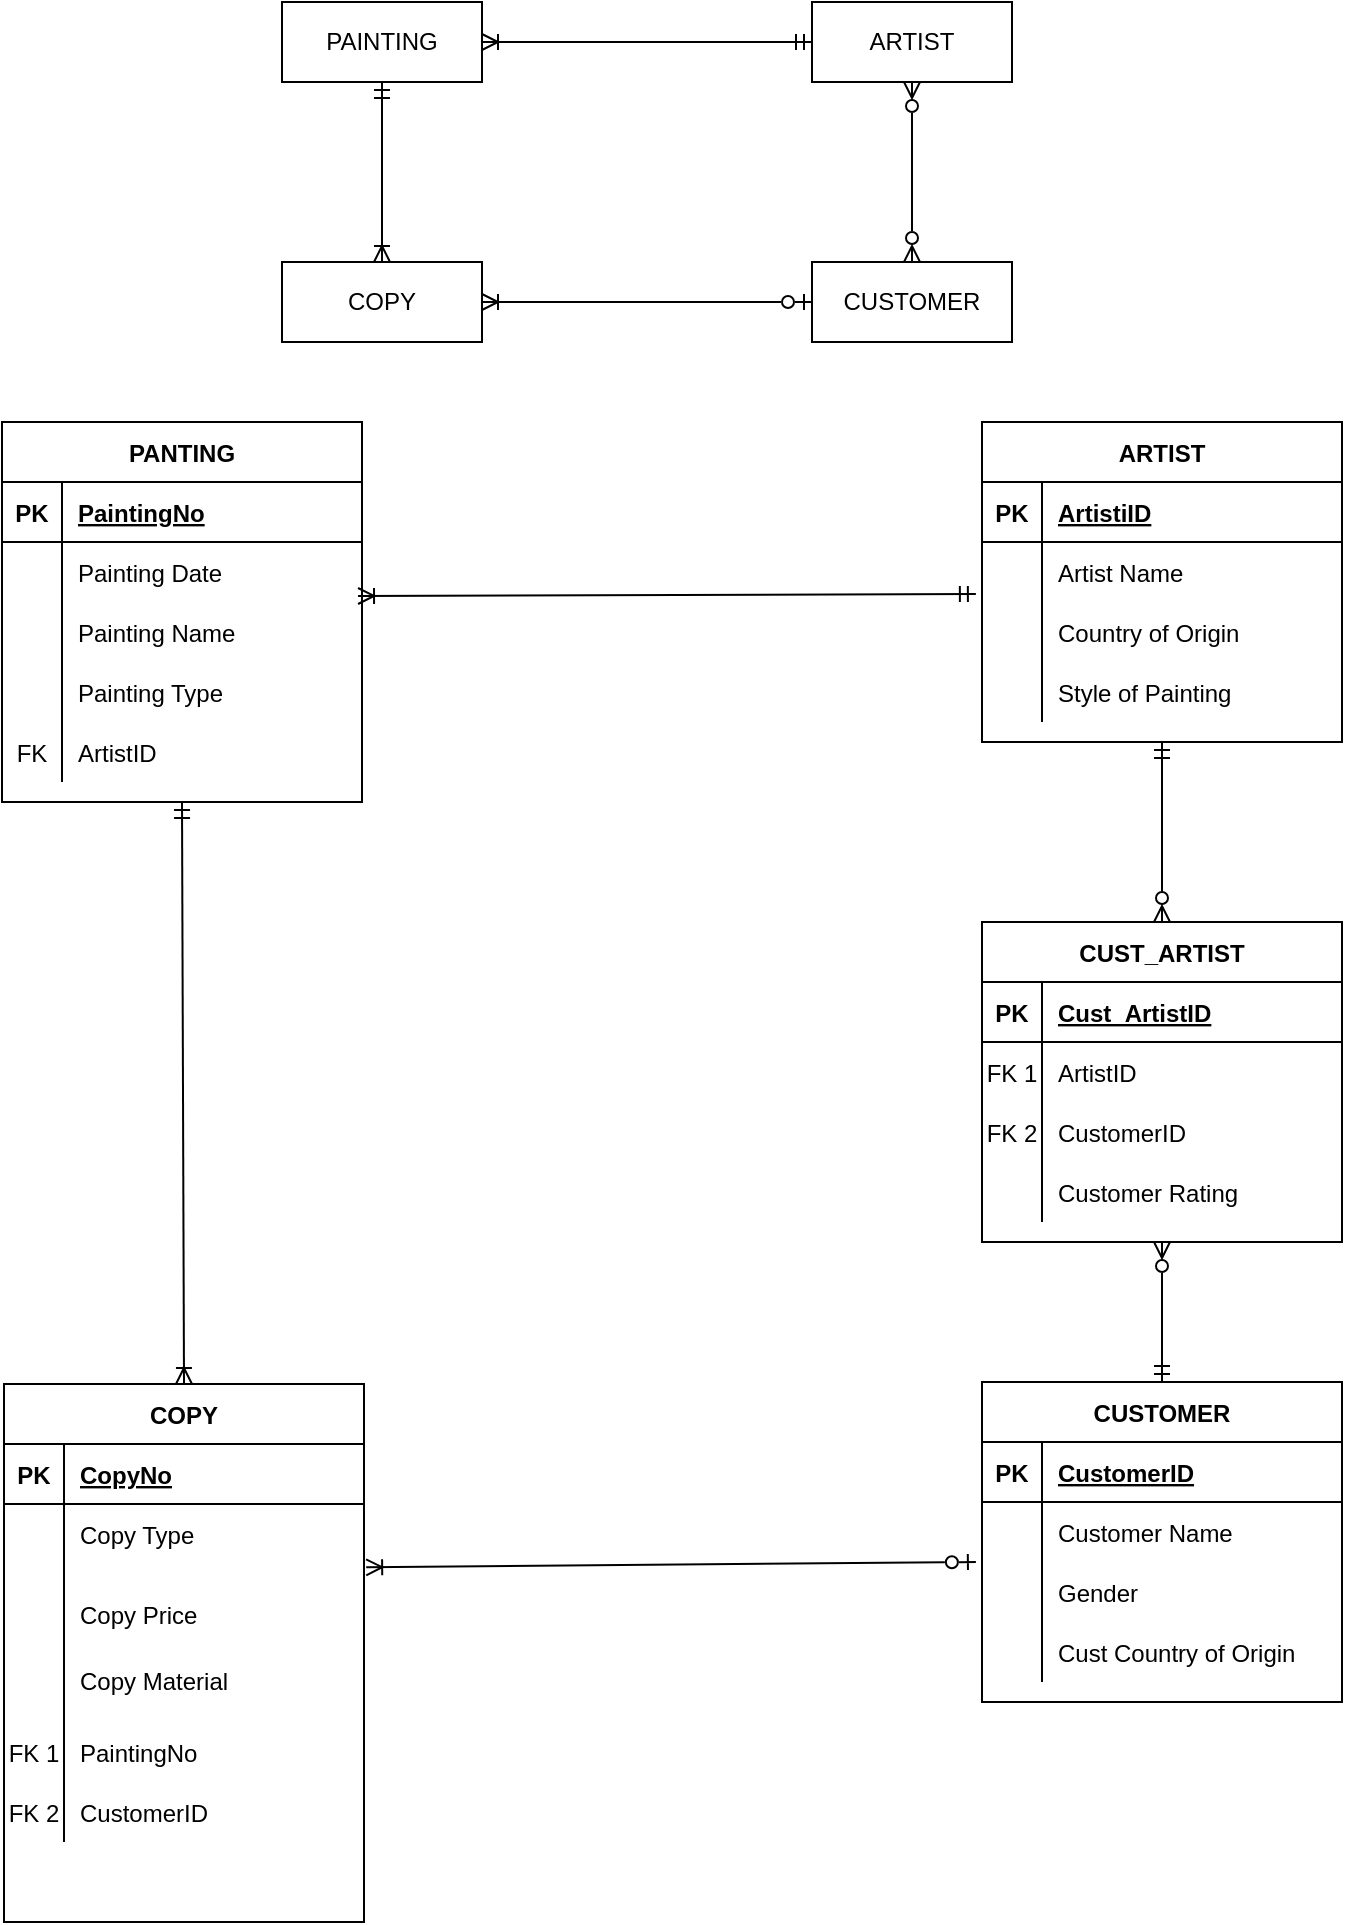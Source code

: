 <mxfile version="20.5.1" type="github">
  <diagram id="UgjrZTu-C4GXrfpV-J4F" name="Page-1">
    <mxGraphModel dx="1018" dy="602" grid="1" gridSize="10" guides="1" tooltips="1" connect="1" arrows="1" fold="1" page="1" pageScale="1" pageWidth="850" pageHeight="1100" math="0" shadow="0">
      <root>
        <mxCell id="0" />
        <mxCell id="1" parent="0" />
        <mxCell id="Kl8KlTdCueOuK2SYNCw9-1" value="PANTING" style="shape=table;startSize=30;container=1;collapsible=1;childLayout=tableLayout;fixedRows=1;rowLines=0;fontStyle=1;align=center;resizeLast=1;" parent="1" vertex="1">
          <mxGeometry x="80" y="230" width="180" height="190" as="geometry" />
        </mxCell>
        <mxCell id="Kl8KlTdCueOuK2SYNCw9-2" value="" style="shape=tableRow;horizontal=0;startSize=0;swimlaneHead=0;swimlaneBody=0;fillColor=none;collapsible=0;dropTarget=0;points=[[0,0.5],[1,0.5]];portConstraint=eastwest;top=0;left=0;right=0;bottom=1;" parent="Kl8KlTdCueOuK2SYNCw9-1" vertex="1">
          <mxGeometry y="30" width="180" height="30" as="geometry" />
        </mxCell>
        <mxCell id="Kl8KlTdCueOuK2SYNCw9-3" value="PK" style="shape=partialRectangle;connectable=0;fillColor=none;top=0;left=0;bottom=0;right=0;fontStyle=1;overflow=hidden;" parent="Kl8KlTdCueOuK2SYNCw9-2" vertex="1">
          <mxGeometry width="30" height="30" as="geometry">
            <mxRectangle width="30" height="30" as="alternateBounds" />
          </mxGeometry>
        </mxCell>
        <mxCell id="Kl8KlTdCueOuK2SYNCw9-4" value="PaintingNo" style="shape=partialRectangle;connectable=0;fillColor=none;top=0;left=0;bottom=0;right=0;align=left;spacingLeft=6;fontStyle=5;overflow=hidden;" parent="Kl8KlTdCueOuK2SYNCw9-2" vertex="1">
          <mxGeometry x="30" width="150" height="30" as="geometry">
            <mxRectangle width="150" height="30" as="alternateBounds" />
          </mxGeometry>
        </mxCell>
        <mxCell id="Kl8KlTdCueOuK2SYNCw9-5" value="" style="shape=tableRow;horizontal=0;startSize=0;swimlaneHead=0;swimlaneBody=0;fillColor=none;collapsible=0;dropTarget=0;points=[[0,0.5],[1,0.5]];portConstraint=eastwest;top=0;left=0;right=0;bottom=0;" parent="Kl8KlTdCueOuK2SYNCw9-1" vertex="1">
          <mxGeometry y="60" width="180" height="30" as="geometry" />
        </mxCell>
        <mxCell id="Kl8KlTdCueOuK2SYNCw9-6" value="" style="shape=partialRectangle;connectable=0;fillColor=none;top=0;left=0;bottom=0;right=0;editable=1;overflow=hidden;" parent="Kl8KlTdCueOuK2SYNCw9-5" vertex="1">
          <mxGeometry width="30" height="30" as="geometry">
            <mxRectangle width="30" height="30" as="alternateBounds" />
          </mxGeometry>
        </mxCell>
        <mxCell id="Kl8KlTdCueOuK2SYNCw9-7" value="Painting Date" style="shape=partialRectangle;connectable=0;fillColor=none;top=0;left=0;bottom=0;right=0;align=left;spacingLeft=6;overflow=hidden;" parent="Kl8KlTdCueOuK2SYNCw9-5" vertex="1">
          <mxGeometry x="30" width="150" height="30" as="geometry">
            <mxRectangle width="150" height="30" as="alternateBounds" />
          </mxGeometry>
        </mxCell>
        <mxCell id="Kl8KlTdCueOuK2SYNCw9-8" value="" style="shape=tableRow;horizontal=0;startSize=0;swimlaneHead=0;swimlaneBody=0;fillColor=none;collapsible=0;dropTarget=0;points=[[0,0.5],[1,0.5]];portConstraint=eastwest;top=0;left=0;right=0;bottom=0;" parent="Kl8KlTdCueOuK2SYNCw9-1" vertex="1">
          <mxGeometry y="90" width="180" height="30" as="geometry" />
        </mxCell>
        <mxCell id="Kl8KlTdCueOuK2SYNCw9-9" value="" style="shape=partialRectangle;connectable=0;fillColor=none;top=0;left=0;bottom=0;right=0;editable=1;overflow=hidden;" parent="Kl8KlTdCueOuK2SYNCw9-8" vertex="1">
          <mxGeometry width="30" height="30" as="geometry">
            <mxRectangle width="30" height="30" as="alternateBounds" />
          </mxGeometry>
        </mxCell>
        <mxCell id="Kl8KlTdCueOuK2SYNCw9-10" value="Painting Name" style="shape=partialRectangle;connectable=0;fillColor=none;top=0;left=0;bottom=0;right=0;align=left;spacingLeft=6;overflow=hidden;" parent="Kl8KlTdCueOuK2SYNCw9-8" vertex="1">
          <mxGeometry x="30" width="150" height="30" as="geometry">
            <mxRectangle width="150" height="30" as="alternateBounds" />
          </mxGeometry>
        </mxCell>
        <mxCell id="Kl8KlTdCueOuK2SYNCw9-11" value="" style="shape=tableRow;horizontal=0;startSize=0;swimlaneHead=0;swimlaneBody=0;fillColor=none;collapsible=0;dropTarget=0;points=[[0,0.5],[1,0.5]];portConstraint=eastwest;top=0;left=0;right=0;bottom=0;" parent="Kl8KlTdCueOuK2SYNCw9-1" vertex="1">
          <mxGeometry y="120" width="180" height="30" as="geometry" />
        </mxCell>
        <mxCell id="Kl8KlTdCueOuK2SYNCw9-12" value="" style="shape=partialRectangle;connectable=0;fillColor=none;top=0;left=0;bottom=0;right=0;editable=1;overflow=hidden;" parent="Kl8KlTdCueOuK2SYNCw9-11" vertex="1">
          <mxGeometry width="30" height="30" as="geometry">
            <mxRectangle width="30" height="30" as="alternateBounds" />
          </mxGeometry>
        </mxCell>
        <mxCell id="Kl8KlTdCueOuK2SYNCw9-13" value="Painting Type" style="shape=partialRectangle;connectable=0;fillColor=none;top=0;left=0;bottom=0;right=0;align=left;spacingLeft=6;overflow=hidden;" parent="Kl8KlTdCueOuK2SYNCw9-11" vertex="1">
          <mxGeometry x="30" width="150" height="30" as="geometry">
            <mxRectangle width="150" height="30" as="alternateBounds" />
          </mxGeometry>
        </mxCell>
        <mxCell id="DbjC0ZwZHZC5lsRyCzgc-69" value="" style="shape=tableRow;horizontal=0;startSize=0;swimlaneHead=0;swimlaneBody=0;fillColor=none;collapsible=0;dropTarget=0;points=[[0,0.5],[1,0.5]];portConstraint=eastwest;top=0;left=0;right=0;bottom=0;" parent="Kl8KlTdCueOuK2SYNCw9-1" vertex="1">
          <mxGeometry y="150" width="180" height="30" as="geometry" />
        </mxCell>
        <mxCell id="DbjC0ZwZHZC5lsRyCzgc-70" value="FK" style="shape=partialRectangle;connectable=0;fillColor=none;top=0;left=0;bottom=0;right=0;editable=1;overflow=hidden;" parent="DbjC0ZwZHZC5lsRyCzgc-69" vertex="1">
          <mxGeometry width="30" height="30" as="geometry">
            <mxRectangle width="30" height="30" as="alternateBounds" />
          </mxGeometry>
        </mxCell>
        <mxCell id="DbjC0ZwZHZC5lsRyCzgc-71" value="ArtistID" style="shape=partialRectangle;connectable=0;fillColor=none;top=0;left=0;bottom=0;right=0;align=left;spacingLeft=6;overflow=hidden;" parent="DbjC0ZwZHZC5lsRyCzgc-69" vertex="1">
          <mxGeometry x="30" width="150" height="30" as="geometry">
            <mxRectangle width="150" height="30" as="alternateBounds" />
          </mxGeometry>
        </mxCell>
        <mxCell id="Kl8KlTdCueOuK2SYNCw9-14" value="PAINTING" style="whiteSpace=wrap;html=1;align=center;" parent="1" vertex="1">
          <mxGeometry x="220" y="20" width="100" height="40" as="geometry" />
        </mxCell>
        <mxCell id="Kl8KlTdCueOuK2SYNCw9-15" value="ARTIST" style="whiteSpace=wrap;html=1;align=center;" parent="1" vertex="1">
          <mxGeometry x="485" y="20" width="100" height="40" as="geometry" />
        </mxCell>
        <mxCell id="Kl8KlTdCueOuK2SYNCw9-16" value="COPY" style="whiteSpace=wrap;html=1;align=center;" parent="1" vertex="1">
          <mxGeometry x="220" y="150" width="100" height="40" as="geometry" />
        </mxCell>
        <mxCell id="Kl8KlTdCueOuK2SYNCw9-17" value="CUSTOMER" style="whiteSpace=wrap;html=1;align=center;" parent="1" vertex="1">
          <mxGeometry x="485" y="150" width="100" height="40" as="geometry" />
        </mxCell>
        <mxCell id="Kl8KlTdCueOuK2SYNCw9-18" value="" style="endArrow=ERmandOne;html=1;rounded=0;entryX=0;entryY=0.5;entryDx=0;entryDy=0;exitX=1;exitY=0.5;exitDx=0;exitDy=0;startArrow=ERoneToMany;startFill=0;endFill=0;" parent="1" source="Kl8KlTdCueOuK2SYNCw9-14" target="Kl8KlTdCueOuK2SYNCw9-15" edge="1">
          <mxGeometry relative="1" as="geometry">
            <mxPoint x="345" y="160" as="sourcePoint" />
            <mxPoint x="345" y="200" as="targetPoint" />
          </mxGeometry>
        </mxCell>
        <mxCell id="DbjC0ZwZHZC5lsRyCzgc-3" value="" style="endArrow=ERmandOne;html=1;rounded=0;entryX=0.5;entryY=1;entryDx=0;entryDy=0;startArrow=ERoneToMany;startFill=0;endFill=0;exitX=0.5;exitY=0;exitDx=0;exitDy=0;" parent="1" source="Kl8KlTdCueOuK2SYNCw9-16" target="Kl8KlTdCueOuK2SYNCw9-14" edge="1">
          <mxGeometry width="50" height="50" relative="1" as="geometry">
            <mxPoint x="270" y="140" as="sourcePoint" />
            <mxPoint x="310" y="90" as="targetPoint" />
          </mxGeometry>
        </mxCell>
        <mxCell id="DbjC0ZwZHZC5lsRyCzgc-5" value="" style="endArrow=ERzeroToOne;html=1;rounded=0;exitX=1;exitY=0.5;exitDx=0;exitDy=0;entryX=0;entryY=0.5;entryDx=0;entryDy=0;startArrow=ERoneToMany;startFill=0;endFill=0;" parent="1" source="Kl8KlTdCueOuK2SYNCw9-16" target="Kl8KlTdCueOuK2SYNCw9-17" edge="1">
          <mxGeometry width="50" height="50" relative="1" as="geometry">
            <mxPoint x="355" y="210" as="sourcePoint" />
            <mxPoint x="405" y="160" as="targetPoint" />
          </mxGeometry>
        </mxCell>
        <mxCell id="DbjC0ZwZHZC5lsRyCzgc-6" value="" style="endArrow=ERzeroToMany;html=1;rounded=0;exitX=0.5;exitY=0;exitDx=0;exitDy=0;entryX=0.5;entryY=1;entryDx=0;entryDy=0;endFill=0;startArrow=ERzeroToMany;startFill=0;" parent="1" source="Kl8KlTdCueOuK2SYNCw9-17" target="Kl8KlTdCueOuK2SYNCw9-15" edge="1">
          <mxGeometry width="50" height="50" relative="1" as="geometry">
            <mxPoint x="515" y="140" as="sourcePoint" />
            <mxPoint x="565" y="90" as="targetPoint" />
          </mxGeometry>
        </mxCell>
        <mxCell id="DbjC0ZwZHZC5lsRyCzgc-7" value="ARTIST" style="shape=table;startSize=30;container=1;collapsible=1;childLayout=tableLayout;fixedRows=1;rowLines=0;fontStyle=1;align=center;resizeLast=1;" parent="1" vertex="1">
          <mxGeometry x="570" y="230" width="180" height="160" as="geometry" />
        </mxCell>
        <mxCell id="DbjC0ZwZHZC5lsRyCzgc-8" value="" style="shape=tableRow;horizontal=0;startSize=0;swimlaneHead=0;swimlaneBody=0;fillColor=none;collapsible=0;dropTarget=0;points=[[0,0.5],[1,0.5]];portConstraint=eastwest;top=0;left=0;right=0;bottom=1;" parent="DbjC0ZwZHZC5lsRyCzgc-7" vertex="1">
          <mxGeometry y="30" width="180" height="30" as="geometry" />
        </mxCell>
        <mxCell id="DbjC0ZwZHZC5lsRyCzgc-9" value="PK" style="shape=partialRectangle;connectable=0;fillColor=none;top=0;left=0;bottom=0;right=0;fontStyle=1;overflow=hidden;" parent="DbjC0ZwZHZC5lsRyCzgc-8" vertex="1">
          <mxGeometry width="30" height="30" as="geometry">
            <mxRectangle width="30" height="30" as="alternateBounds" />
          </mxGeometry>
        </mxCell>
        <mxCell id="DbjC0ZwZHZC5lsRyCzgc-10" value="ArtistiID" style="shape=partialRectangle;connectable=0;fillColor=none;top=0;left=0;bottom=0;right=0;align=left;spacingLeft=6;fontStyle=5;overflow=hidden;" parent="DbjC0ZwZHZC5lsRyCzgc-8" vertex="1">
          <mxGeometry x="30" width="150" height="30" as="geometry">
            <mxRectangle width="150" height="30" as="alternateBounds" />
          </mxGeometry>
        </mxCell>
        <mxCell id="DbjC0ZwZHZC5lsRyCzgc-11" value="" style="shape=tableRow;horizontal=0;startSize=0;swimlaneHead=0;swimlaneBody=0;fillColor=none;collapsible=0;dropTarget=0;points=[[0,0.5],[1,0.5]];portConstraint=eastwest;top=0;left=0;right=0;bottom=0;" parent="DbjC0ZwZHZC5lsRyCzgc-7" vertex="1">
          <mxGeometry y="60" width="180" height="30" as="geometry" />
        </mxCell>
        <mxCell id="DbjC0ZwZHZC5lsRyCzgc-12" value="" style="shape=partialRectangle;connectable=0;fillColor=none;top=0;left=0;bottom=0;right=0;editable=1;overflow=hidden;" parent="DbjC0ZwZHZC5lsRyCzgc-11" vertex="1">
          <mxGeometry width="30" height="30" as="geometry">
            <mxRectangle width="30" height="30" as="alternateBounds" />
          </mxGeometry>
        </mxCell>
        <mxCell id="DbjC0ZwZHZC5lsRyCzgc-13" value="Artist Name" style="shape=partialRectangle;connectable=0;fillColor=none;top=0;left=0;bottom=0;right=0;align=left;spacingLeft=6;overflow=hidden;" parent="DbjC0ZwZHZC5lsRyCzgc-11" vertex="1">
          <mxGeometry x="30" width="150" height="30" as="geometry">
            <mxRectangle width="150" height="30" as="alternateBounds" />
          </mxGeometry>
        </mxCell>
        <mxCell id="DbjC0ZwZHZC5lsRyCzgc-14" value="" style="shape=tableRow;horizontal=0;startSize=0;swimlaneHead=0;swimlaneBody=0;fillColor=none;collapsible=0;dropTarget=0;points=[[0,0.5],[1,0.5]];portConstraint=eastwest;top=0;left=0;right=0;bottom=0;" parent="DbjC0ZwZHZC5lsRyCzgc-7" vertex="1">
          <mxGeometry y="90" width="180" height="30" as="geometry" />
        </mxCell>
        <mxCell id="DbjC0ZwZHZC5lsRyCzgc-15" value="" style="shape=partialRectangle;connectable=0;fillColor=none;top=0;left=0;bottom=0;right=0;editable=1;overflow=hidden;" parent="DbjC0ZwZHZC5lsRyCzgc-14" vertex="1">
          <mxGeometry width="30" height="30" as="geometry">
            <mxRectangle width="30" height="30" as="alternateBounds" />
          </mxGeometry>
        </mxCell>
        <mxCell id="DbjC0ZwZHZC5lsRyCzgc-16" value="Country of Origin" style="shape=partialRectangle;connectable=0;fillColor=none;top=0;left=0;bottom=0;right=0;align=left;spacingLeft=6;overflow=hidden;" parent="DbjC0ZwZHZC5lsRyCzgc-14" vertex="1">
          <mxGeometry x="30" width="150" height="30" as="geometry">
            <mxRectangle width="150" height="30" as="alternateBounds" />
          </mxGeometry>
        </mxCell>
        <mxCell id="DbjC0ZwZHZC5lsRyCzgc-17" value="" style="shape=tableRow;horizontal=0;startSize=0;swimlaneHead=0;swimlaneBody=0;fillColor=none;collapsible=0;dropTarget=0;points=[[0,0.5],[1,0.5]];portConstraint=eastwest;top=0;left=0;right=0;bottom=0;" parent="DbjC0ZwZHZC5lsRyCzgc-7" vertex="1">
          <mxGeometry y="120" width="180" height="30" as="geometry" />
        </mxCell>
        <mxCell id="DbjC0ZwZHZC5lsRyCzgc-18" value="" style="shape=partialRectangle;connectable=0;fillColor=none;top=0;left=0;bottom=0;right=0;editable=1;overflow=hidden;" parent="DbjC0ZwZHZC5lsRyCzgc-17" vertex="1">
          <mxGeometry width="30" height="30" as="geometry">
            <mxRectangle width="30" height="30" as="alternateBounds" />
          </mxGeometry>
        </mxCell>
        <mxCell id="DbjC0ZwZHZC5lsRyCzgc-19" value="Style of Painting" style="shape=partialRectangle;connectable=0;fillColor=none;top=0;left=0;bottom=0;right=0;align=left;spacingLeft=6;overflow=hidden;" parent="DbjC0ZwZHZC5lsRyCzgc-17" vertex="1">
          <mxGeometry x="30" width="150" height="30" as="geometry">
            <mxRectangle width="150" height="30" as="alternateBounds" />
          </mxGeometry>
        </mxCell>
        <mxCell id="DbjC0ZwZHZC5lsRyCzgc-20" value="COPY" style="shape=table;startSize=30;container=1;collapsible=1;childLayout=tableLayout;fixedRows=1;rowLines=0;fontStyle=1;align=center;resizeLast=1;" parent="1" vertex="1">
          <mxGeometry x="81" y="711" width="180" height="269" as="geometry" />
        </mxCell>
        <mxCell id="DbjC0ZwZHZC5lsRyCzgc-21" value="" style="shape=tableRow;horizontal=0;startSize=0;swimlaneHead=0;swimlaneBody=0;fillColor=none;collapsible=0;dropTarget=0;points=[[0,0.5],[1,0.5]];portConstraint=eastwest;top=0;left=0;right=0;bottom=1;" parent="DbjC0ZwZHZC5lsRyCzgc-20" vertex="1">
          <mxGeometry y="30" width="180" height="30" as="geometry" />
        </mxCell>
        <mxCell id="DbjC0ZwZHZC5lsRyCzgc-22" value="PK" style="shape=partialRectangle;connectable=0;fillColor=none;top=0;left=0;bottom=0;right=0;fontStyle=1;overflow=hidden;" parent="DbjC0ZwZHZC5lsRyCzgc-21" vertex="1">
          <mxGeometry width="30" height="30" as="geometry">
            <mxRectangle width="30" height="30" as="alternateBounds" />
          </mxGeometry>
        </mxCell>
        <mxCell id="DbjC0ZwZHZC5lsRyCzgc-23" value="CopyNo" style="shape=partialRectangle;connectable=0;fillColor=none;top=0;left=0;bottom=0;right=0;align=left;spacingLeft=6;fontStyle=5;overflow=hidden;" parent="DbjC0ZwZHZC5lsRyCzgc-21" vertex="1">
          <mxGeometry x="30" width="150" height="30" as="geometry">
            <mxRectangle width="150" height="30" as="alternateBounds" />
          </mxGeometry>
        </mxCell>
        <mxCell id="DbjC0ZwZHZC5lsRyCzgc-24" value="" style="shape=tableRow;horizontal=0;startSize=0;swimlaneHead=0;swimlaneBody=0;fillColor=none;collapsible=0;dropTarget=0;points=[[0,0.5],[1,0.5]];portConstraint=eastwest;top=0;left=0;right=0;bottom=0;" parent="DbjC0ZwZHZC5lsRyCzgc-20" vertex="1">
          <mxGeometry y="60" width="180" height="30" as="geometry" />
        </mxCell>
        <mxCell id="DbjC0ZwZHZC5lsRyCzgc-25" value="" style="shape=partialRectangle;connectable=0;fillColor=none;top=0;left=0;bottom=0;right=0;editable=1;overflow=hidden;" parent="DbjC0ZwZHZC5lsRyCzgc-24" vertex="1">
          <mxGeometry width="30" height="30" as="geometry">
            <mxRectangle width="30" height="30" as="alternateBounds" />
          </mxGeometry>
        </mxCell>
        <mxCell id="DbjC0ZwZHZC5lsRyCzgc-26" value="Copy Type" style="shape=partialRectangle;connectable=0;fillColor=none;top=0;left=0;bottom=0;right=0;align=left;spacingLeft=6;overflow=hidden;" parent="DbjC0ZwZHZC5lsRyCzgc-24" vertex="1">
          <mxGeometry x="30" width="150" height="30" as="geometry">
            <mxRectangle width="150" height="30" as="alternateBounds" />
          </mxGeometry>
        </mxCell>
        <mxCell id="DbjC0ZwZHZC5lsRyCzgc-27" value="" style="shape=tableRow;horizontal=0;startSize=0;swimlaneHead=0;swimlaneBody=0;fillColor=none;collapsible=0;dropTarget=0;points=[[0,0.5],[1,0.5]];portConstraint=eastwest;top=0;left=0;right=0;bottom=0;" parent="DbjC0ZwZHZC5lsRyCzgc-20" vertex="1">
          <mxGeometry y="90" width="180" height="50" as="geometry" />
        </mxCell>
        <mxCell id="DbjC0ZwZHZC5lsRyCzgc-28" value="" style="shape=partialRectangle;connectable=0;fillColor=none;top=0;left=0;bottom=0;right=0;editable=1;overflow=hidden;" parent="DbjC0ZwZHZC5lsRyCzgc-27" vertex="1">
          <mxGeometry width="30" height="50" as="geometry">
            <mxRectangle width="30" height="50" as="alternateBounds" />
          </mxGeometry>
        </mxCell>
        <mxCell id="DbjC0ZwZHZC5lsRyCzgc-29" value="Copy Price" style="shape=partialRectangle;connectable=0;fillColor=none;top=0;left=0;bottom=0;right=0;align=left;spacingLeft=6;overflow=hidden;" parent="DbjC0ZwZHZC5lsRyCzgc-27" vertex="1">
          <mxGeometry x="30" width="150" height="50" as="geometry">
            <mxRectangle width="150" height="50" as="alternateBounds" />
          </mxGeometry>
        </mxCell>
        <mxCell id="DbjC0ZwZHZC5lsRyCzgc-30" value="" style="shape=tableRow;horizontal=0;startSize=0;swimlaneHead=0;swimlaneBody=0;fillColor=none;collapsible=0;dropTarget=0;points=[[0,0.5],[1,0.5]];portConstraint=eastwest;top=0;left=0;right=0;bottom=0;" parent="DbjC0ZwZHZC5lsRyCzgc-20" vertex="1">
          <mxGeometry y="140" width="180" height="29" as="geometry" />
        </mxCell>
        <mxCell id="DbjC0ZwZHZC5lsRyCzgc-31" value="" style="shape=partialRectangle;connectable=0;fillColor=none;top=0;left=0;bottom=0;right=0;editable=1;overflow=hidden;" parent="DbjC0ZwZHZC5lsRyCzgc-30" vertex="1">
          <mxGeometry width="30" height="29" as="geometry">
            <mxRectangle width="30" height="29" as="alternateBounds" />
          </mxGeometry>
        </mxCell>
        <mxCell id="DbjC0ZwZHZC5lsRyCzgc-32" value="Copy Material&#xa;&#xa;Painting No" style="shape=partialRectangle;connectable=0;fillColor=none;top=0;left=0;bottom=0;right=0;align=left;spacingLeft=6;overflow=hidden;" parent="DbjC0ZwZHZC5lsRyCzgc-30" vertex="1">
          <mxGeometry x="30" width="150" height="29" as="geometry">
            <mxRectangle width="150" height="29" as="alternateBounds" />
          </mxGeometry>
        </mxCell>
        <mxCell id="DbjC0ZwZHZC5lsRyCzgc-63" value="" style="shape=tableRow;horizontal=0;startSize=0;swimlaneHead=0;swimlaneBody=0;fillColor=none;collapsible=0;dropTarget=0;points=[[0,0.5],[1,0.5]];portConstraint=eastwest;top=0;left=0;right=0;bottom=0;" parent="DbjC0ZwZHZC5lsRyCzgc-20" vertex="1">
          <mxGeometry y="169" width="180" height="30" as="geometry" />
        </mxCell>
        <mxCell id="DbjC0ZwZHZC5lsRyCzgc-64" value="FK 1" style="shape=partialRectangle;connectable=0;fillColor=none;top=0;left=0;bottom=0;right=0;editable=1;overflow=hidden;" parent="DbjC0ZwZHZC5lsRyCzgc-63" vertex="1">
          <mxGeometry width="30" height="30" as="geometry">
            <mxRectangle width="30" height="30" as="alternateBounds" />
          </mxGeometry>
        </mxCell>
        <mxCell id="DbjC0ZwZHZC5lsRyCzgc-65" value="PaintingNo" style="shape=partialRectangle;connectable=0;fillColor=none;top=0;left=0;bottom=0;right=0;align=left;spacingLeft=6;overflow=hidden;" parent="DbjC0ZwZHZC5lsRyCzgc-63" vertex="1">
          <mxGeometry x="30" width="150" height="30" as="geometry">
            <mxRectangle width="150" height="30" as="alternateBounds" />
          </mxGeometry>
        </mxCell>
        <mxCell id="DbjC0ZwZHZC5lsRyCzgc-66" value="" style="shape=tableRow;horizontal=0;startSize=0;swimlaneHead=0;swimlaneBody=0;fillColor=none;collapsible=0;dropTarget=0;points=[[0,0.5],[1,0.5]];portConstraint=eastwest;top=0;left=0;right=0;bottom=0;" parent="DbjC0ZwZHZC5lsRyCzgc-20" vertex="1">
          <mxGeometry y="199" width="180" height="30" as="geometry" />
        </mxCell>
        <mxCell id="DbjC0ZwZHZC5lsRyCzgc-67" value="FK 2" style="shape=partialRectangle;connectable=0;fillColor=none;top=0;left=0;bottom=0;right=0;editable=1;overflow=hidden;" parent="DbjC0ZwZHZC5lsRyCzgc-66" vertex="1">
          <mxGeometry width="30" height="30" as="geometry">
            <mxRectangle width="30" height="30" as="alternateBounds" />
          </mxGeometry>
        </mxCell>
        <mxCell id="DbjC0ZwZHZC5lsRyCzgc-68" value="CustomerID" style="shape=partialRectangle;connectable=0;fillColor=none;top=0;left=0;bottom=0;right=0;align=left;spacingLeft=6;overflow=hidden;" parent="DbjC0ZwZHZC5lsRyCzgc-66" vertex="1">
          <mxGeometry x="30" width="150" height="30" as="geometry">
            <mxRectangle width="150" height="30" as="alternateBounds" />
          </mxGeometry>
        </mxCell>
        <mxCell id="DbjC0ZwZHZC5lsRyCzgc-33" value="CUSTOMER" style="shape=table;startSize=30;container=1;collapsible=1;childLayout=tableLayout;fixedRows=1;rowLines=0;fontStyle=1;align=center;resizeLast=1;" parent="1" vertex="1">
          <mxGeometry x="570" y="710" width="180" height="160" as="geometry" />
        </mxCell>
        <mxCell id="DbjC0ZwZHZC5lsRyCzgc-34" value="" style="shape=tableRow;horizontal=0;startSize=0;swimlaneHead=0;swimlaneBody=0;fillColor=none;collapsible=0;dropTarget=0;points=[[0,0.5],[1,0.5]];portConstraint=eastwest;top=0;left=0;right=0;bottom=1;" parent="DbjC0ZwZHZC5lsRyCzgc-33" vertex="1">
          <mxGeometry y="30" width="180" height="30" as="geometry" />
        </mxCell>
        <mxCell id="DbjC0ZwZHZC5lsRyCzgc-35" value="PK" style="shape=partialRectangle;connectable=0;fillColor=none;top=0;left=0;bottom=0;right=0;fontStyle=1;overflow=hidden;" parent="DbjC0ZwZHZC5lsRyCzgc-34" vertex="1">
          <mxGeometry width="30" height="30" as="geometry">
            <mxRectangle width="30" height="30" as="alternateBounds" />
          </mxGeometry>
        </mxCell>
        <mxCell id="DbjC0ZwZHZC5lsRyCzgc-36" value="CustomerID" style="shape=partialRectangle;connectable=0;fillColor=none;top=0;left=0;bottom=0;right=0;align=left;spacingLeft=6;fontStyle=5;overflow=hidden;" parent="DbjC0ZwZHZC5lsRyCzgc-34" vertex="1">
          <mxGeometry x="30" width="150" height="30" as="geometry">
            <mxRectangle width="150" height="30" as="alternateBounds" />
          </mxGeometry>
        </mxCell>
        <mxCell id="DbjC0ZwZHZC5lsRyCzgc-37" value="" style="shape=tableRow;horizontal=0;startSize=0;swimlaneHead=0;swimlaneBody=0;fillColor=none;collapsible=0;dropTarget=0;points=[[0,0.5],[1,0.5]];portConstraint=eastwest;top=0;left=0;right=0;bottom=0;" parent="DbjC0ZwZHZC5lsRyCzgc-33" vertex="1">
          <mxGeometry y="60" width="180" height="30" as="geometry" />
        </mxCell>
        <mxCell id="DbjC0ZwZHZC5lsRyCzgc-38" value="" style="shape=partialRectangle;connectable=0;fillColor=none;top=0;left=0;bottom=0;right=0;editable=1;overflow=hidden;" parent="DbjC0ZwZHZC5lsRyCzgc-37" vertex="1">
          <mxGeometry width="30" height="30" as="geometry">
            <mxRectangle width="30" height="30" as="alternateBounds" />
          </mxGeometry>
        </mxCell>
        <mxCell id="DbjC0ZwZHZC5lsRyCzgc-39" value="Customer Name" style="shape=partialRectangle;connectable=0;fillColor=none;top=0;left=0;bottom=0;right=0;align=left;spacingLeft=6;overflow=hidden;" parent="DbjC0ZwZHZC5lsRyCzgc-37" vertex="1">
          <mxGeometry x="30" width="150" height="30" as="geometry">
            <mxRectangle width="150" height="30" as="alternateBounds" />
          </mxGeometry>
        </mxCell>
        <mxCell id="DbjC0ZwZHZC5lsRyCzgc-40" value="" style="shape=tableRow;horizontal=0;startSize=0;swimlaneHead=0;swimlaneBody=0;fillColor=none;collapsible=0;dropTarget=0;points=[[0,0.5],[1,0.5]];portConstraint=eastwest;top=0;left=0;right=0;bottom=0;" parent="DbjC0ZwZHZC5lsRyCzgc-33" vertex="1">
          <mxGeometry y="90" width="180" height="30" as="geometry" />
        </mxCell>
        <mxCell id="DbjC0ZwZHZC5lsRyCzgc-41" value="" style="shape=partialRectangle;connectable=0;fillColor=none;top=0;left=0;bottom=0;right=0;editable=1;overflow=hidden;" parent="DbjC0ZwZHZC5lsRyCzgc-40" vertex="1">
          <mxGeometry width="30" height="30" as="geometry">
            <mxRectangle width="30" height="30" as="alternateBounds" />
          </mxGeometry>
        </mxCell>
        <mxCell id="DbjC0ZwZHZC5lsRyCzgc-42" value="Gender" style="shape=partialRectangle;connectable=0;fillColor=none;top=0;left=0;bottom=0;right=0;align=left;spacingLeft=6;overflow=hidden;" parent="DbjC0ZwZHZC5lsRyCzgc-40" vertex="1">
          <mxGeometry x="30" width="150" height="30" as="geometry">
            <mxRectangle width="150" height="30" as="alternateBounds" />
          </mxGeometry>
        </mxCell>
        <mxCell id="DbjC0ZwZHZC5lsRyCzgc-43" value="" style="shape=tableRow;horizontal=0;startSize=0;swimlaneHead=0;swimlaneBody=0;fillColor=none;collapsible=0;dropTarget=0;points=[[0,0.5],[1,0.5]];portConstraint=eastwest;top=0;left=0;right=0;bottom=0;" parent="DbjC0ZwZHZC5lsRyCzgc-33" vertex="1">
          <mxGeometry y="120" width="180" height="30" as="geometry" />
        </mxCell>
        <mxCell id="DbjC0ZwZHZC5lsRyCzgc-44" value="" style="shape=partialRectangle;connectable=0;fillColor=none;top=0;left=0;bottom=0;right=0;editable=1;overflow=hidden;" parent="DbjC0ZwZHZC5lsRyCzgc-43" vertex="1">
          <mxGeometry width="30" height="30" as="geometry">
            <mxRectangle width="30" height="30" as="alternateBounds" />
          </mxGeometry>
        </mxCell>
        <mxCell id="DbjC0ZwZHZC5lsRyCzgc-45" value="Cust Country of Origin" style="shape=partialRectangle;connectable=0;fillColor=none;top=0;left=0;bottom=0;right=0;align=left;spacingLeft=6;overflow=hidden;" parent="DbjC0ZwZHZC5lsRyCzgc-43" vertex="1">
          <mxGeometry x="30" width="150" height="30" as="geometry">
            <mxRectangle width="150" height="30" as="alternateBounds" />
          </mxGeometry>
        </mxCell>
        <mxCell id="DbjC0ZwZHZC5lsRyCzgc-46" value="" style="endArrow=ERmandOne;html=1;rounded=0;exitX=0.989;exitY=-0.1;exitDx=0;exitDy=0;exitPerimeter=0;entryX=-0.017;entryY=-0.133;entryDx=0;entryDy=0;entryPerimeter=0;startArrow=ERoneToMany;startFill=0;endFill=0;" parent="1" source="Kl8KlTdCueOuK2SYNCw9-8" target="DbjC0ZwZHZC5lsRyCzgc-14" edge="1">
          <mxGeometry width="50" height="50" relative="1" as="geometry">
            <mxPoint x="360" y="330" as="sourcePoint" />
            <mxPoint x="410" y="280" as="targetPoint" />
          </mxGeometry>
        </mxCell>
        <mxCell id="DbjC0ZwZHZC5lsRyCzgc-47" value="" style="endArrow=ERmandOne;html=1;rounded=0;entryX=0.5;entryY=1;entryDx=0;entryDy=0;startArrow=ERoneToMany;startFill=0;endFill=0;exitX=0.5;exitY=0;exitDx=0;exitDy=0;" parent="1" source="DbjC0ZwZHZC5lsRyCzgc-20" target="Kl8KlTdCueOuK2SYNCw9-1" edge="1">
          <mxGeometry width="50" height="50" relative="1" as="geometry">
            <mxPoint x="169.5" y="500" as="sourcePoint" />
            <mxPoint x="169.5" y="410" as="targetPoint" />
          </mxGeometry>
        </mxCell>
        <mxCell id="DbjC0ZwZHZC5lsRyCzgc-48" value="" style="endArrow=ERzeroToOne;html=1;rounded=0;exitX=1.006;exitY=0.033;exitDx=0;exitDy=0;entryX=-0.017;entryY=1;entryDx=0;entryDy=0;startArrow=ERoneToMany;startFill=0;endFill=0;exitPerimeter=0;entryPerimeter=0;" parent="1" source="DbjC0ZwZHZC5lsRyCzgc-27" target="DbjC0ZwZHZC5lsRyCzgc-37" edge="1">
          <mxGeometry width="50" height="50" relative="1" as="geometry">
            <mxPoint x="270" y="610" as="sourcePoint" />
            <mxPoint x="435" y="610" as="targetPoint" />
          </mxGeometry>
        </mxCell>
        <mxCell id="DbjC0ZwZHZC5lsRyCzgc-49" value="CUST_ARTIST" style="shape=table;startSize=30;container=1;collapsible=1;childLayout=tableLayout;fixedRows=1;rowLines=0;fontStyle=1;align=center;resizeLast=1;" parent="1" vertex="1">
          <mxGeometry x="570" y="480" width="180" height="160" as="geometry" />
        </mxCell>
        <mxCell id="DbjC0ZwZHZC5lsRyCzgc-50" value="" style="shape=tableRow;horizontal=0;startSize=0;swimlaneHead=0;swimlaneBody=0;fillColor=none;collapsible=0;dropTarget=0;points=[[0,0.5],[1,0.5]];portConstraint=eastwest;top=0;left=0;right=0;bottom=1;" parent="DbjC0ZwZHZC5lsRyCzgc-49" vertex="1">
          <mxGeometry y="30" width="180" height="30" as="geometry" />
        </mxCell>
        <mxCell id="DbjC0ZwZHZC5lsRyCzgc-51" value="PK" style="shape=partialRectangle;connectable=0;fillColor=none;top=0;left=0;bottom=0;right=0;fontStyle=1;overflow=hidden;" parent="DbjC0ZwZHZC5lsRyCzgc-50" vertex="1">
          <mxGeometry width="30" height="30" as="geometry">
            <mxRectangle width="30" height="30" as="alternateBounds" />
          </mxGeometry>
        </mxCell>
        <mxCell id="DbjC0ZwZHZC5lsRyCzgc-52" value="Cust_ArtistID" style="shape=partialRectangle;connectable=0;fillColor=none;top=0;left=0;bottom=0;right=0;align=left;spacingLeft=6;fontStyle=5;overflow=hidden;" parent="DbjC0ZwZHZC5lsRyCzgc-50" vertex="1">
          <mxGeometry x="30" width="150" height="30" as="geometry">
            <mxRectangle width="150" height="30" as="alternateBounds" />
          </mxGeometry>
        </mxCell>
        <mxCell id="DbjC0ZwZHZC5lsRyCzgc-53" value="" style="shape=tableRow;horizontal=0;startSize=0;swimlaneHead=0;swimlaneBody=0;fillColor=none;collapsible=0;dropTarget=0;points=[[0,0.5],[1,0.5]];portConstraint=eastwest;top=0;left=0;right=0;bottom=0;" parent="DbjC0ZwZHZC5lsRyCzgc-49" vertex="1">
          <mxGeometry y="60" width="180" height="30" as="geometry" />
        </mxCell>
        <mxCell id="DbjC0ZwZHZC5lsRyCzgc-54" value="FK 1" style="shape=partialRectangle;connectable=0;fillColor=none;top=0;left=0;bottom=0;right=0;editable=1;overflow=hidden;" parent="DbjC0ZwZHZC5lsRyCzgc-53" vertex="1">
          <mxGeometry width="30" height="30" as="geometry">
            <mxRectangle width="30" height="30" as="alternateBounds" />
          </mxGeometry>
        </mxCell>
        <mxCell id="DbjC0ZwZHZC5lsRyCzgc-55" value="ArtistID" style="shape=partialRectangle;connectable=0;fillColor=none;top=0;left=0;bottom=0;right=0;align=left;spacingLeft=6;overflow=hidden;" parent="DbjC0ZwZHZC5lsRyCzgc-53" vertex="1">
          <mxGeometry x="30" width="150" height="30" as="geometry">
            <mxRectangle width="150" height="30" as="alternateBounds" />
          </mxGeometry>
        </mxCell>
        <mxCell id="DbjC0ZwZHZC5lsRyCzgc-56" value="" style="shape=tableRow;horizontal=0;startSize=0;swimlaneHead=0;swimlaneBody=0;fillColor=none;collapsible=0;dropTarget=0;points=[[0,0.5],[1,0.5]];portConstraint=eastwest;top=0;left=0;right=0;bottom=0;" parent="DbjC0ZwZHZC5lsRyCzgc-49" vertex="1">
          <mxGeometry y="90" width="180" height="30" as="geometry" />
        </mxCell>
        <mxCell id="DbjC0ZwZHZC5lsRyCzgc-57" value="FK 2" style="shape=partialRectangle;connectable=0;fillColor=none;top=0;left=0;bottom=0;right=0;editable=1;overflow=hidden;" parent="DbjC0ZwZHZC5lsRyCzgc-56" vertex="1">
          <mxGeometry width="30" height="30" as="geometry">
            <mxRectangle width="30" height="30" as="alternateBounds" />
          </mxGeometry>
        </mxCell>
        <mxCell id="DbjC0ZwZHZC5lsRyCzgc-58" value="CustomerID" style="shape=partialRectangle;connectable=0;fillColor=none;top=0;left=0;bottom=0;right=0;align=left;spacingLeft=6;overflow=hidden;" parent="DbjC0ZwZHZC5lsRyCzgc-56" vertex="1">
          <mxGeometry x="30" width="150" height="30" as="geometry">
            <mxRectangle width="150" height="30" as="alternateBounds" />
          </mxGeometry>
        </mxCell>
        <mxCell id="DbjC0ZwZHZC5lsRyCzgc-59" value="" style="shape=tableRow;horizontal=0;startSize=0;swimlaneHead=0;swimlaneBody=0;fillColor=none;collapsible=0;dropTarget=0;points=[[0,0.5],[1,0.5]];portConstraint=eastwest;top=0;left=0;right=0;bottom=0;" parent="DbjC0ZwZHZC5lsRyCzgc-49" vertex="1">
          <mxGeometry y="120" width="180" height="30" as="geometry" />
        </mxCell>
        <mxCell id="DbjC0ZwZHZC5lsRyCzgc-60" value="" style="shape=partialRectangle;connectable=0;fillColor=none;top=0;left=0;bottom=0;right=0;editable=1;overflow=hidden;" parent="DbjC0ZwZHZC5lsRyCzgc-59" vertex="1">
          <mxGeometry width="30" height="30" as="geometry">
            <mxRectangle width="30" height="30" as="alternateBounds" />
          </mxGeometry>
        </mxCell>
        <mxCell id="DbjC0ZwZHZC5lsRyCzgc-61" value="Customer Rating" style="shape=partialRectangle;connectable=0;fillColor=none;top=0;left=0;bottom=0;right=0;align=left;spacingLeft=6;overflow=hidden;" parent="DbjC0ZwZHZC5lsRyCzgc-59" vertex="1">
          <mxGeometry x="30" width="150" height="30" as="geometry">
            <mxRectangle width="150" height="30" as="alternateBounds" />
          </mxGeometry>
        </mxCell>
        <mxCell id="DbjC0ZwZHZC5lsRyCzgc-62" value="" style="endArrow=ERmandOne;html=1;rounded=0;entryX=0.5;entryY=1;entryDx=0;entryDy=0;endFill=0;startArrow=ERzeroToMany;startFill=0;exitX=0.5;exitY=0;exitDx=0;exitDy=0;" parent="1" source="DbjC0ZwZHZC5lsRyCzgc-49" target="DbjC0ZwZHZC5lsRyCzgc-7" edge="1">
          <mxGeometry width="50" height="50" relative="1" as="geometry">
            <mxPoint x="660" y="470" as="sourcePoint" />
            <mxPoint x="659.5" y="400" as="targetPoint" />
          </mxGeometry>
        </mxCell>
        <mxCell id="DbjC0ZwZHZC5lsRyCzgc-72" value="" style="endArrow=ERzeroToMany;html=1;rounded=0;exitX=0.5;exitY=0;exitDx=0;exitDy=0;entryX=0.5;entryY=1;entryDx=0;entryDy=0;endFill=0;startArrow=ERmandOne;startFill=0;" parent="1" source="DbjC0ZwZHZC5lsRyCzgc-33" target="DbjC0ZwZHZC5lsRyCzgc-49" edge="1">
          <mxGeometry width="50" height="50" relative="1" as="geometry">
            <mxPoint x="420" y="700" as="sourcePoint" />
            <mxPoint x="470" y="650" as="targetPoint" />
          </mxGeometry>
        </mxCell>
      </root>
    </mxGraphModel>
  </diagram>
</mxfile>
